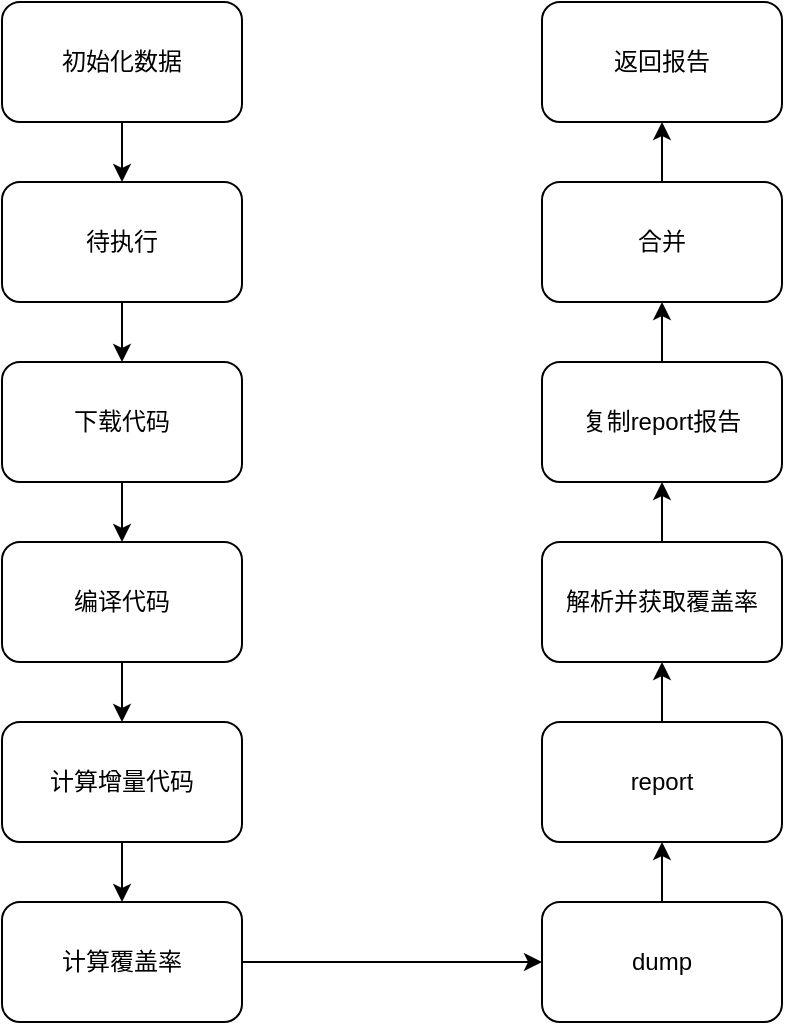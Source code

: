 <mxfile version="22.1.5" type="github">
  <diagram name="第 1 页" id="mg1gvutmwJHMGOa3bxmX">
    <mxGraphModel dx="1150" dy="735" grid="1" gridSize="10" guides="1" tooltips="1" connect="1" arrows="1" fold="1" page="1" pageScale="1" pageWidth="827" pageHeight="1169" math="0" shadow="0">
      <root>
        <mxCell id="0" />
        <mxCell id="1" parent="0" />
        <mxCell id="WUDJJq0xBTec497IEJst-1" value="初始化数据" style="rounded=1;whiteSpace=wrap;html=1;" parent="1" vertex="1">
          <mxGeometry x="150" y="60" width="120" height="60" as="geometry" />
        </mxCell>
        <mxCell id="WUDJJq0xBTec497IEJst-4" value="" style="edgeStyle=orthogonalEdgeStyle;rounded=0;orthogonalLoop=1;jettySize=auto;html=1;" parent="1" source="WUDJJq0xBTec497IEJst-1" target="WUDJJq0xBTec497IEJst-3" edge="1">
          <mxGeometry relative="1" as="geometry">
            <mxPoint x="210" y="180" as="targetPoint" />
            <mxPoint x="210" y="120" as="sourcePoint" />
          </mxGeometry>
        </mxCell>
        <mxCell id="WUDJJq0xBTec497IEJst-6" value="" style="edgeStyle=orthogonalEdgeStyle;rounded=0;orthogonalLoop=1;jettySize=auto;html=1;" parent="1" source="WUDJJq0xBTec497IEJst-3" target="WUDJJq0xBTec497IEJst-5" edge="1">
          <mxGeometry relative="1" as="geometry" />
        </mxCell>
        <mxCell id="WUDJJq0xBTec497IEJst-3" value="待执行" style="rounded=1;whiteSpace=wrap;html=1;" parent="1" vertex="1">
          <mxGeometry x="150" y="150" width="120" height="60" as="geometry" />
        </mxCell>
        <mxCell id="WUDJJq0xBTec497IEJst-8" value="" style="edgeStyle=orthogonalEdgeStyle;rounded=0;orthogonalLoop=1;jettySize=auto;html=1;" parent="1" source="WUDJJq0xBTec497IEJst-5" target="WUDJJq0xBTec497IEJst-7" edge="1">
          <mxGeometry relative="1" as="geometry" />
        </mxCell>
        <mxCell id="WUDJJq0xBTec497IEJst-5" value="下载代码" style="rounded=1;whiteSpace=wrap;html=1;" parent="1" vertex="1">
          <mxGeometry x="150" y="240" width="120" height="60" as="geometry" />
        </mxCell>
        <mxCell id="WUDJJq0xBTec497IEJst-10" value="" style="edgeStyle=orthogonalEdgeStyle;rounded=0;orthogonalLoop=1;jettySize=auto;html=1;" parent="1" source="WUDJJq0xBTec497IEJst-7" target="WUDJJq0xBTec497IEJst-9" edge="1">
          <mxGeometry relative="1" as="geometry" />
        </mxCell>
        <mxCell id="WUDJJq0xBTec497IEJst-7" value="编译代码" style="rounded=1;whiteSpace=wrap;html=1;" parent="1" vertex="1">
          <mxGeometry x="150" y="330" width="120" height="60" as="geometry" />
        </mxCell>
        <mxCell id="WUDJJq0xBTec497IEJst-12" value="" style="edgeStyle=orthogonalEdgeStyle;rounded=0;orthogonalLoop=1;jettySize=auto;html=1;" parent="1" source="WUDJJq0xBTec497IEJst-9" target="WUDJJq0xBTec497IEJst-11" edge="1">
          <mxGeometry relative="1" as="geometry" />
        </mxCell>
        <mxCell id="WUDJJq0xBTec497IEJst-9" value="计算增量代码" style="rounded=1;whiteSpace=wrap;html=1;" parent="1" vertex="1">
          <mxGeometry x="150" y="420" width="120" height="60" as="geometry" />
        </mxCell>
        <mxCell id="WUDJJq0xBTec497IEJst-15" value="" style="edgeStyle=orthogonalEdgeStyle;rounded=0;orthogonalLoop=1;jettySize=auto;html=1;" parent="1" source="WUDJJq0xBTec497IEJst-11" target="WUDJJq0xBTec497IEJst-14" edge="1">
          <mxGeometry relative="1" as="geometry" />
        </mxCell>
        <mxCell id="WUDJJq0xBTec497IEJst-11" value="计算覆盖率" style="rounded=1;whiteSpace=wrap;html=1;" parent="1" vertex="1">
          <mxGeometry x="150" y="510" width="120" height="60" as="geometry" />
        </mxCell>
        <mxCell id="WUDJJq0xBTec497IEJst-17" value="" style="edgeStyle=orthogonalEdgeStyle;rounded=0;orthogonalLoop=1;jettySize=auto;html=1;" parent="1" source="WUDJJq0xBTec497IEJst-14" target="WUDJJq0xBTec497IEJst-16" edge="1">
          <mxGeometry relative="1" as="geometry" />
        </mxCell>
        <mxCell id="WUDJJq0xBTec497IEJst-14" value="dump" style="whiteSpace=wrap;html=1;rounded=1;" parent="1" vertex="1">
          <mxGeometry x="420" y="510" width="120" height="60" as="geometry" />
        </mxCell>
        <mxCell id="WUDJJq0xBTec497IEJst-19" value="" style="edgeStyle=orthogonalEdgeStyle;rounded=0;orthogonalLoop=1;jettySize=auto;html=1;" parent="1" source="WUDJJq0xBTec497IEJst-16" target="WUDJJq0xBTec497IEJst-18" edge="1">
          <mxGeometry relative="1" as="geometry" />
        </mxCell>
        <mxCell id="WUDJJq0xBTec497IEJst-16" value="report" style="whiteSpace=wrap;html=1;rounded=1;" parent="1" vertex="1">
          <mxGeometry x="420" y="420" width="120" height="60" as="geometry" />
        </mxCell>
        <mxCell id="WUDJJq0xBTec497IEJst-21" value="" style="edgeStyle=orthogonalEdgeStyle;rounded=0;orthogonalLoop=1;jettySize=auto;html=1;" parent="1" source="WUDJJq0xBTec497IEJst-18" target="WUDJJq0xBTec497IEJst-20" edge="1">
          <mxGeometry relative="1" as="geometry" />
        </mxCell>
        <mxCell id="WUDJJq0xBTec497IEJst-18" value="解析并获取覆盖率" style="whiteSpace=wrap;html=1;rounded=1;" parent="1" vertex="1">
          <mxGeometry x="420" y="330" width="120" height="60" as="geometry" />
        </mxCell>
        <mxCell id="WUDJJq0xBTec497IEJst-23" value="" style="edgeStyle=orthogonalEdgeStyle;rounded=0;orthogonalLoop=1;jettySize=auto;html=1;" parent="1" source="WUDJJq0xBTec497IEJst-20" target="WUDJJq0xBTec497IEJst-22" edge="1">
          <mxGeometry relative="1" as="geometry" />
        </mxCell>
        <mxCell id="WUDJJq0xBTec497IEJst-20" value="复制report报告" style="whiteSpace=wrap;html=1;rounded=1;" parent="1" vertex="1">
          <mxGeometry x="420" y="240" width="120" height="60" as="geometry" />
        </mxCell>
        <mxCell id="WUDJJq0xBTec497IEJst-25" value="" style="edgeStyle=orthogonalEdgeStyle;rounded=0;orthogonalLoop=1;jettySize=auto;html=1;" parent="1" source="WUDJJq0xBTec497IEJst-22" target="WUDJJq0xBTec497IEJst-24" edge="1">
          <mxGeometry relative="1" as="geometry" />
        </mxCell>
        <mxCell id="WUDJJq0xBTec497IEJst-22" value="合并" style="whiteSpace=wrap;html=1;rounded=1;" parent="1" vertex="1">
          <mxGeometry x="420" y="150" width="120" height="60" as="geometry" />
        </mxCell>
        <mxCell id="WUDJJq0xBTec497IEJst-24" value="返回报告" style="whiteSpace=wrap;html=1;rounded=1;" parent="1" vertex="1">
          <mxGeometry x="420" y="60" width="120" height="60" as="geometry" />
        </mxCell>
      </root>
    </mxGraphModel>
  </diagram>
</mxfile>

